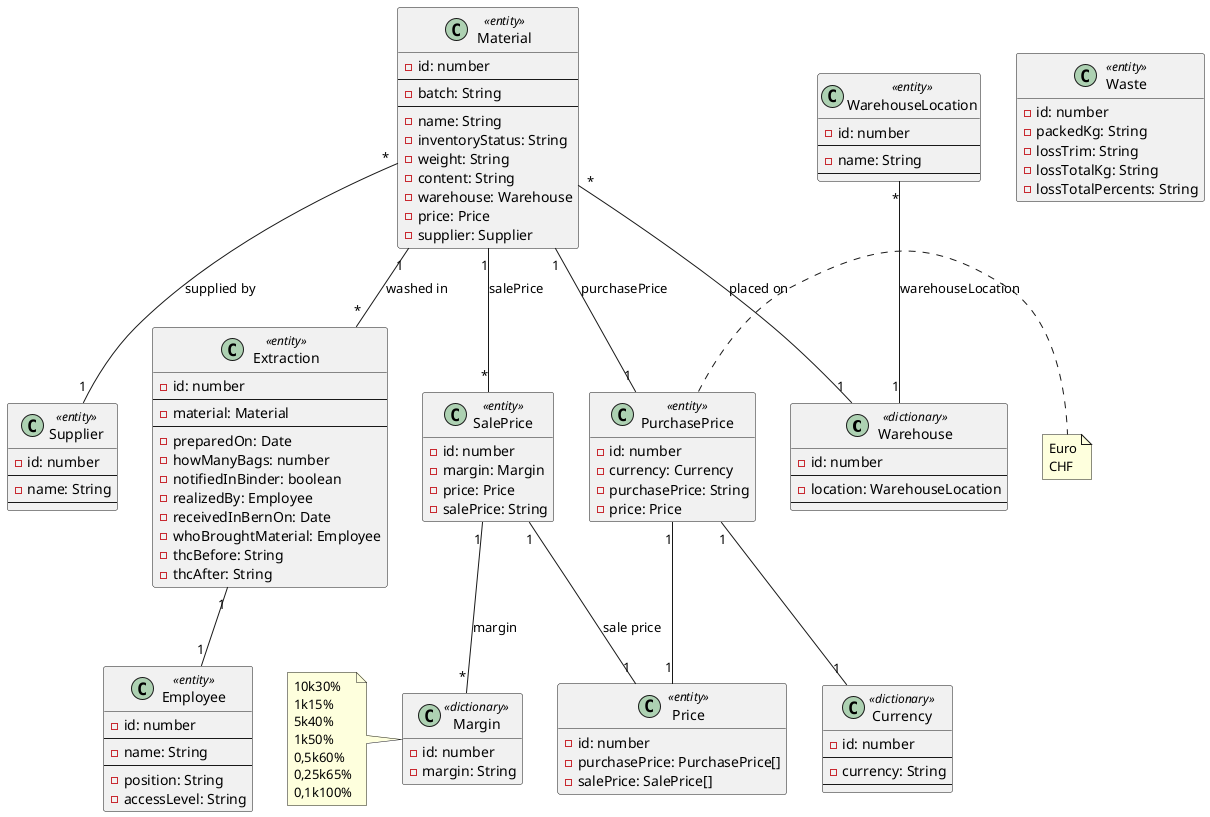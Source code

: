 @startuml
hide empty members

class Warehouse <<dictionary>> {
- id: number
---
- location: WarehouseLocation
---
}

class WarehouseLocation <<entity>> {
- id: number
---
- name: String
---
}

class Supplier <<entity>> {
- id: number
---
- name: String
---
}

class Employee <<entity>> {
- id: number
---
- name: String
---
- position: String
- accessLevel: String
}

class Material <<entity>> {
- id: number
---
- batch: String
---
- name: String
- inventoryStatus: String
- weight: String
- content: String
- warehouse: Warehouse
- price: Price
- supplier: Supplier
}

class Extraction <<entity>> {
- id: number
---
- material: Material
---
- preparedOn: Date
- howManyBags: number
- notifiedInBinder: boolean
- realizedBy: Employee
- receivedInBernOn: Date
- whoBroughtMaterial: Employee
- thcBefore: String
- thcAfter: String
}

class Currency <<dictionary>> {
- id: number
---
- currency: String
---
}

class PurchasePrice <<entity>> {
- id: number
- currency: Currency
- purchasePrice: String
- price: Price
}

note right of PurchasePrice
Euro
CHF
end note

class Price <<entity>> {
- id: number
- purchasePrice: PurchasePrice[]
- salePrice: SalePrice[]
}

class Margin <<dictionary>> {
-id: number
- margin: String
}

note left of Margin
10k30%
1k15%
5k40%
1k50%
0,5k60%
0,25k65%
0,1k100%
end note

class SalePrice <<entity>> {
- id: number
- margin: Margin
- price: Price
- salePrice: String
}

class Waste <<entity>> {
- id: number
- packedKg: String
- lossTrim: String
- lossTotalKg: String
- lossTotalPercents: String
}

Material "*" -- "1" Warehouse : placed on
Material "*" -- "1" Supplier : supplied by
SalePrice "1" -- "1" Price: sale price
Material "1" -- "*" Extraction : washed in
PurchasePrice "1" -- "1" Price
PurchasePrice "1" -- "1" Currency
SalePrice "1" -- "*" Margin : margin
WarehouseLocation "*" -- "1" Warehouse : warehouseLocation
Material "1" -- "*" SalePrice : salePrice
Material "1" -- "1"PurchasePrice : purchasePrice
Extraction "1" -- "1" Employee

@enduml